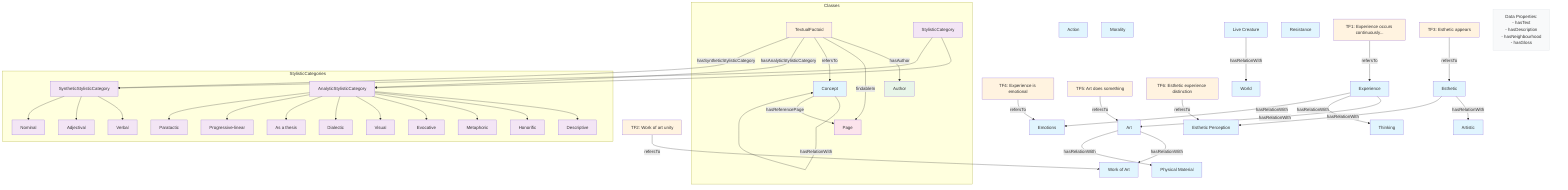 graph TD
    %% Class Hierarchy
    classDef conceptClass fill:#e1f5fe
    classDef factoidClass fill:#fff3e0
    classDef styleClass fill:#f3e5f5
    classDef authorClass fill:#e8f5e9
    classDef pageClass fill:#fce4ec

    subgraph Classes
        TextualFactoid[TextualFactoid]:::factoidClass
        Author[Author]:::authorClass
        Page[Page]:::pageClass
        Concept[Concept]:::conceptClass
        StylisticCategory[StylisticCategory]:::styleClass
    end

    subgraph StylisticCategories
        AnalyticStyle[AnalyticStylisticCategory]:::styleClass
        SyntheticStyle[SyntheticStylisticCategory]:::styleClass
        
        %% Analytic Categories
        Desc[Descriptive]:::styleClass
        Hon[Honorific]:::styleClass
        Meta[Metaphoric]:::styleClass
        Evo[Evocative]:::styleClass
        Vis[Visual]:::styleClass
        Dial[Dialectic]:::styleClass
        Thesis[As a thesis]:::styleClass
        Prog[Progressive-linear]:::styleClass
        Para[Paratactic]:::styleClass
        
        %% Synthetic Categories
        Verb[Verbal]:::styleClass
        Adj[Adjectival]:::styleClass
        Nom[Nominal]:::styleClass
    end

    %% Core Concepts
    Experience[Experience]:::conceptClass
    Art[Art]:::conceptClass
    Esthetic[Esthetic]:::conceptClass
    Artistic[Artistic]:::conceptClass
    WorkOfArt[Work of Art]:::conceptClass
    Thinking[Thinking]:::conceptClass
    Action[Action]:::conceptClass
    Morality[Morality]:::conceptClass
    Emotions[Emotions]:::conceptClass
    LiveCreature[Live Creature]:::conceptClass
    World[World]:::conceptClass
    PhysicalMaterial[Physical Material]:::conceptClass
    EstheticPerception[Esthetic Perception]:::conceptClass
    Resistance[Resistance]:::conceptClass

    %% TextualFactoids (showing key examples)
    TF1[TF1: Experience occurs continuously...]:::factoidClass
    TF2[TF2: Work of art unity]:::factoidClass
    TF3[TF3: Esthetic appears]:::factoidClass
    TF4[TF4: Experience is emotional]:::factoidClass
    TF5[TF5: Art does something]:::factoidClass
    TF6[TF6: Esthetic experience distinction]:::factoidClass

    %% Class Relationships
    StylisticCategory --> AnalyticStyle
    StylisticCategory --> SyntheticStyle
    AnalyticStyle --> Desc & Hon & Meta & Evo & Vis & Dial & Thesis & Prog & Para
    SyntheticStyle --> Verb & Adj & Nom

    %% Core Property Relationships
    TextualFactoid -- hasAuthor --> Author
    TextualFactoid -- findableIn --> Page
    TextualFactoid -- refersTo --> Concept
    TextualFactoid -- hasAnalyticStylisticCategory --> AnalyticStyle
    TextualFactoid -- hasSyntheticStylisticCategory --> SyntheticStyle
    Concept -- hasRelationWith --> Concept
    Concept -- hasReferencePage --> Page

    %% Key Concept Relationships
    Experience -- hasRelationWith --> Art
    Art -- hasRelationWith --> WorkOfArt
    Esthetic -- hasRelationWith --> Artistic
    Experience -- hasRelationWith --> Thinking
    Experience -- hasRelationWith --> Emotions
    Art -- hasRelationWith --> PhysicalMaterial
    Esthetic -- hasRelationWith --> EstheticPerception
    LiveCreature -- hasRelationWith --> World

    %% Example TextualFactoid Relationships
    TF1 -- refersTo --> Experience
    TF2 -- refersTo --> WorkOfArt
    TF3 -- refersTo --> Esthetic
    TF4 -- refersTo --> Emotions
    TF5 -- refersTo --> Art
    TF6 -- refersTo --> EstheticPerception

    %% Data Properties (shown as notes)
    style dataProps fill:#f8f9fa,stroke:#dee2e6
    dataProps[
        Data Properties:
        - hasText
        - hasDescription
        - hasNeighbourhood
        - hasGloss
    ]